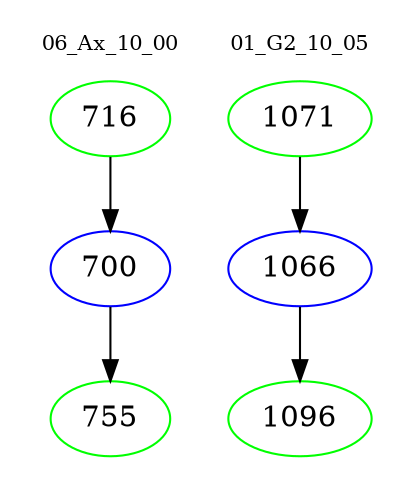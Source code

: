 digraph{
subgraph cluster_0 {
color = white
label = "06_Ax_10_00";
fontsize=10;
T0_716 [label="716", color="green"]
T0_716 -> T0_700 [color="black"]
T0_700 [label="700", color="blue"]
T0_700 -> T0_755 [color="black"]
T0_755 [label="755", color="green"]
}
subgraph cluster_1 {
color = white
label = "01_G2_10_05";
fontsize=10;
T1_1071 [label="1071", color="green"]
T1_1071 -> T1_1066 [color="black"]
T1_1066 [label="1066", color="blue"]
T1_1066 -> T1_1096 [color="black"]
T1_1096 [label="1096", color="green"]
}
}
